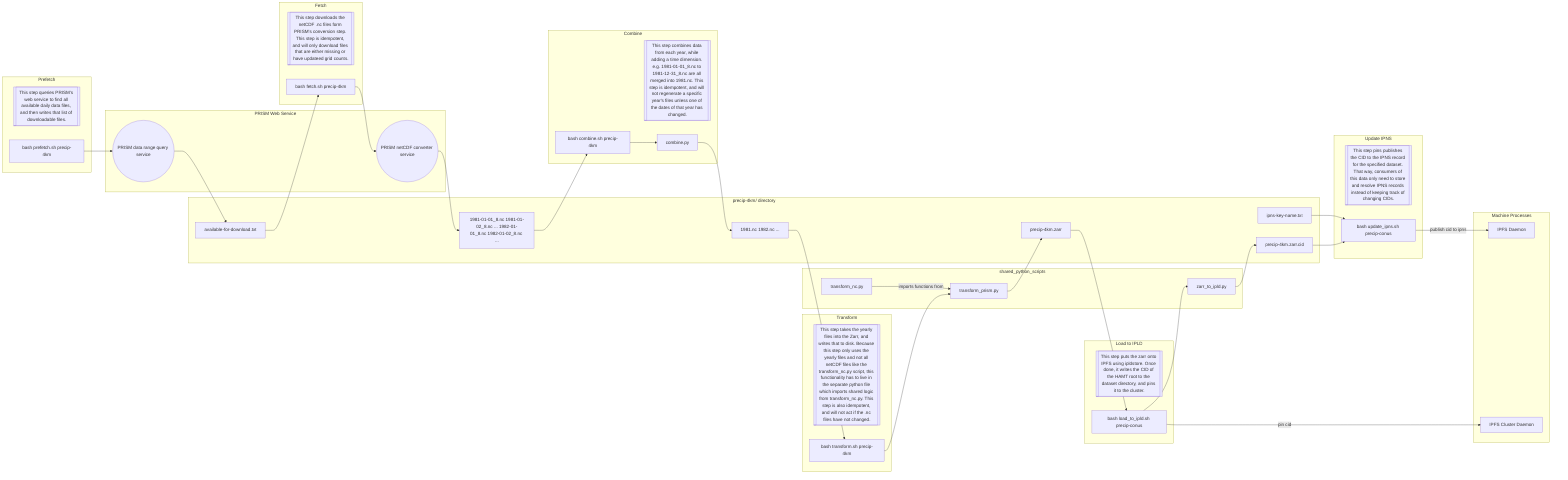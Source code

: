 graph LR

subgraph Machine Processes
ipfs[IPFS Daemon]
cluster[IPFS Cluster Daemon]
end

subgraph shared_python_scripts
transform_nc[transform_nc.py]
transform_prism[transform_prism.py]
zarr_to_ipld[zarr_to_ipld.py]

transform_nc -->|imports functions from| transform_prism
end

subgraph precip-4km/ directory
available_for_download[available-for-download.txt]
daily_nc_files[1981-01-01_8.nc 1981-01-02_8.nc ... 1982-01-01_8.nc 1982-01-02_8.nc ...]
yearly_nc_files[1981.nc 1982.nc ...]
zarr[precip-4km.zarr]
cid[precip-4km.zarr.cid]
ipns_txt[ipns-key-name.txt]
end

subgraph PRISM Web Service
prism_range((PRISM data range query service))
prism_nc((PRISM netCDF converter service))
end

subgraph Prefetch
prefetch_description[[This step queries PRISM's web service to find all available daily data files, and then writes that list of downloadable files.]]
prefetch[bash prefetch.sh precip-4km] --> prism_range --> available_for_download
end

subgraph Fetch
fetch_description[[This step downloads the netCDF .nc files form PRISM's conversion step. This step is idempotent, and will only download files that are either missing or have updateed grid counts.]]
fetch[bash fetch.sh precip-4km]
available_for_download --> fetch --> prism_nc --> daily_nc_files
end

subgraph Combine
combine_description[[This step combines data from each year, while adding a time dimension. e.g. 1981-01-01_8.nc to 1981-12-31_8.nc are all merged into 1981.nc. This step is idempotent, and will not regenerate a specific year's files unless one of the dates of that year has changed.]]
combine[bash combine.sh precip-4km]
daily_nc_files --> combine --> combine.py --> yearly_nc_files
end

subgraph Transform
transform_description[[This step takes the yearly files into the Zarr, and writes that to disk. Because this step only uses the yearly files and not all netCDF files like the transform_nc.py script, this functionality has to live in the separate python file which imports shared logic from transform_nc.py. This step is also idempotent, and will not act if the .nc files have not changed.]]
transform[bash transform.sh precip-4km]
yearly_nc_files --> transform --> transform_prism --> zarr
end

subgraph Load to IPLD
load_to_ipld_description[[This step puts the zarr onto IPFS using ipldstore. Once done, it writes the CID of the HAMT root to the dataset directory, and pins it to the cluster.]]
load_to_ipld[bash load_to_ipld.sh precip-conus]
zarr --> load_to_ipld --> zarr_to_ipld --> cid
load_to_ipld -->|pin cid| cluster
end

subgraph Update IPNS
update_ipns_description[[This step pins publishes the CID to the IPNS record for the specified dataset. That way, consumers of this data only need to store and resolve IPNS records instead of keeping track of changing CIDs.]]
update_ipns[bash update_ipns.sh precip-conus]
ipns_txt --> update_ipns -->|publish cid to ipns| ipfs
cid --> update_ipns
end